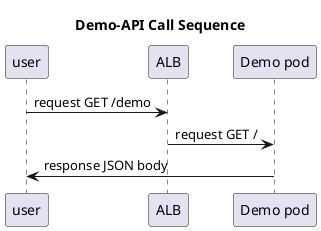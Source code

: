 @startuml call-sequence
title Demo-API Call Sequence
user -> ALB: request GET /demo
ALB -> "Demo pod": request GET /
"Demo pod" -> user: response JSON body
@enduml